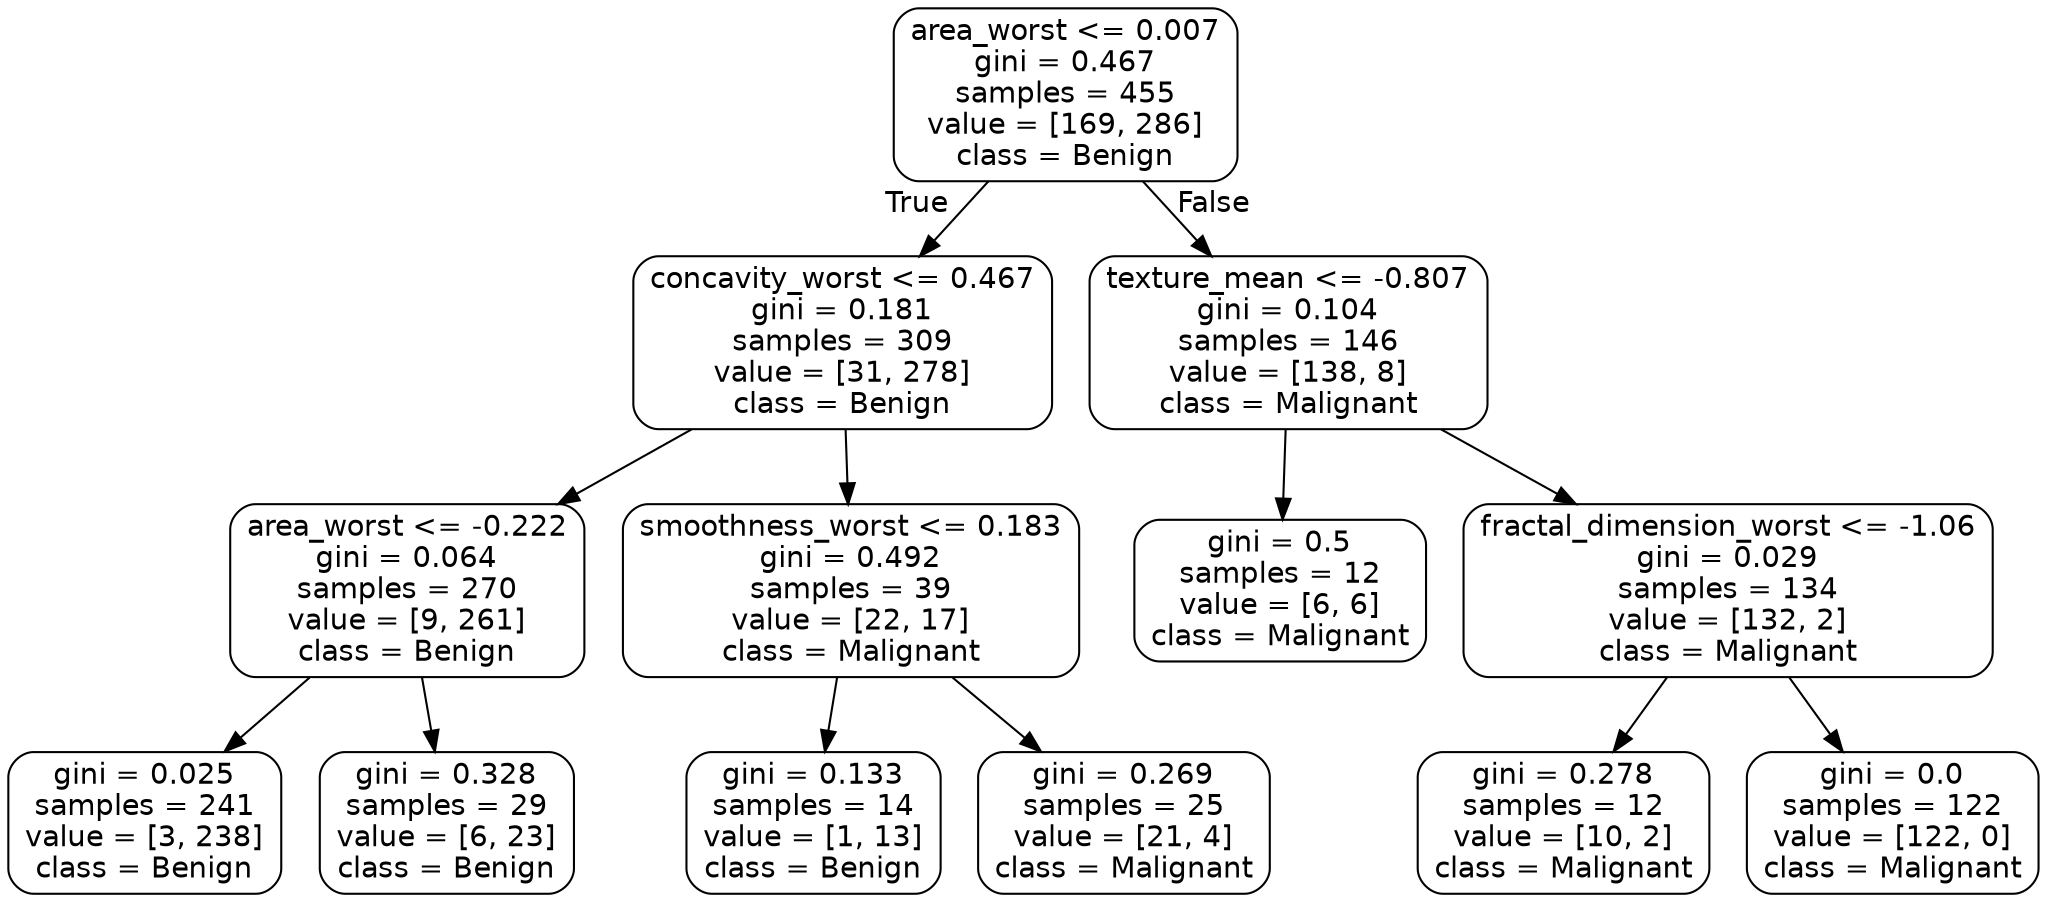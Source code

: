 digraph Tree {
node [shape=box, style="rounded", color="black", fontname=helvetica] ;
edge [fontname=helvetica] ;
0 [label="area_worst <= 0.007\ngini = 0.467\nsamples = 455\nvalue = [169, 286]\nclass = Benign"] ;
1 [label="concavity_worst <= 0.467\ngini = 0.181\nsamples = 309\nvalue = [31, 278]\nclass = Benign"] ;
0 -> 1 [labeldistance=2.5, labelangle=45, headlabel="True"] ;
2 [label="area_worst <= -0.222\ngini = 0.064\nsamples = 270\nvalue = [9, 261]\nclass = Benign"] ;
1 -> 2 ;
3 [label="gini = 0.025\nsamples = 241\nvalue = [3, 238]\nclass = Benign"] ;
2 -> 3 ;
4 [label="gini = 0.328\nsamples = 29\nvalue = [6, 23]\nclass = Benign"] ;
2 -> 4 ;
5 [label="smoothness_worst <= 0.183\ngini = 0.492\nsamples = 39\nvalue = [22, 17]\nclass = Malignant"] ;
1 -> 5 ;
6 [label="gini = 0.133\nsamples = 14\nvalue = [1, 13]\nclass = Benign"] ;
5 -> 6 ;
7 [label="gini = 0.269\nsamples = 25\nvalue = [21, 4]\nclass = Malignant"] ;
5 -> 7 ;
8 [label="texture_mean <= -0.807\ngini = 0.104\nsamples = 146\nvalue = [138, 8]\nclass = Malignant"] ;
0 -> 8 [labeldistance=2.5, labelangle=-45, headlabel="False"] ;
9 [label="gini = 0.5\nsamples = 12\nvalue = [6, 6]\nclass = Malignant"] ;
8 -> 9 ;
10 [label="fractal_dimension_worst <= -1.06\ngini = 0.029\nsamples = 134\nvalue = [132, 2]\nclass = Malignant"] ;
8 -> 10 ;
11 [label="gini = 0.278\nsamples = 12\nvalue = [10, 2]\nclass = Malignant"] ;
10 -> 11 ;
12 [label="gini = 0.0\nsamples = 122\nvalue = [122, 0]\nclass = Malignant"] ;
10 -> 12 ;
}